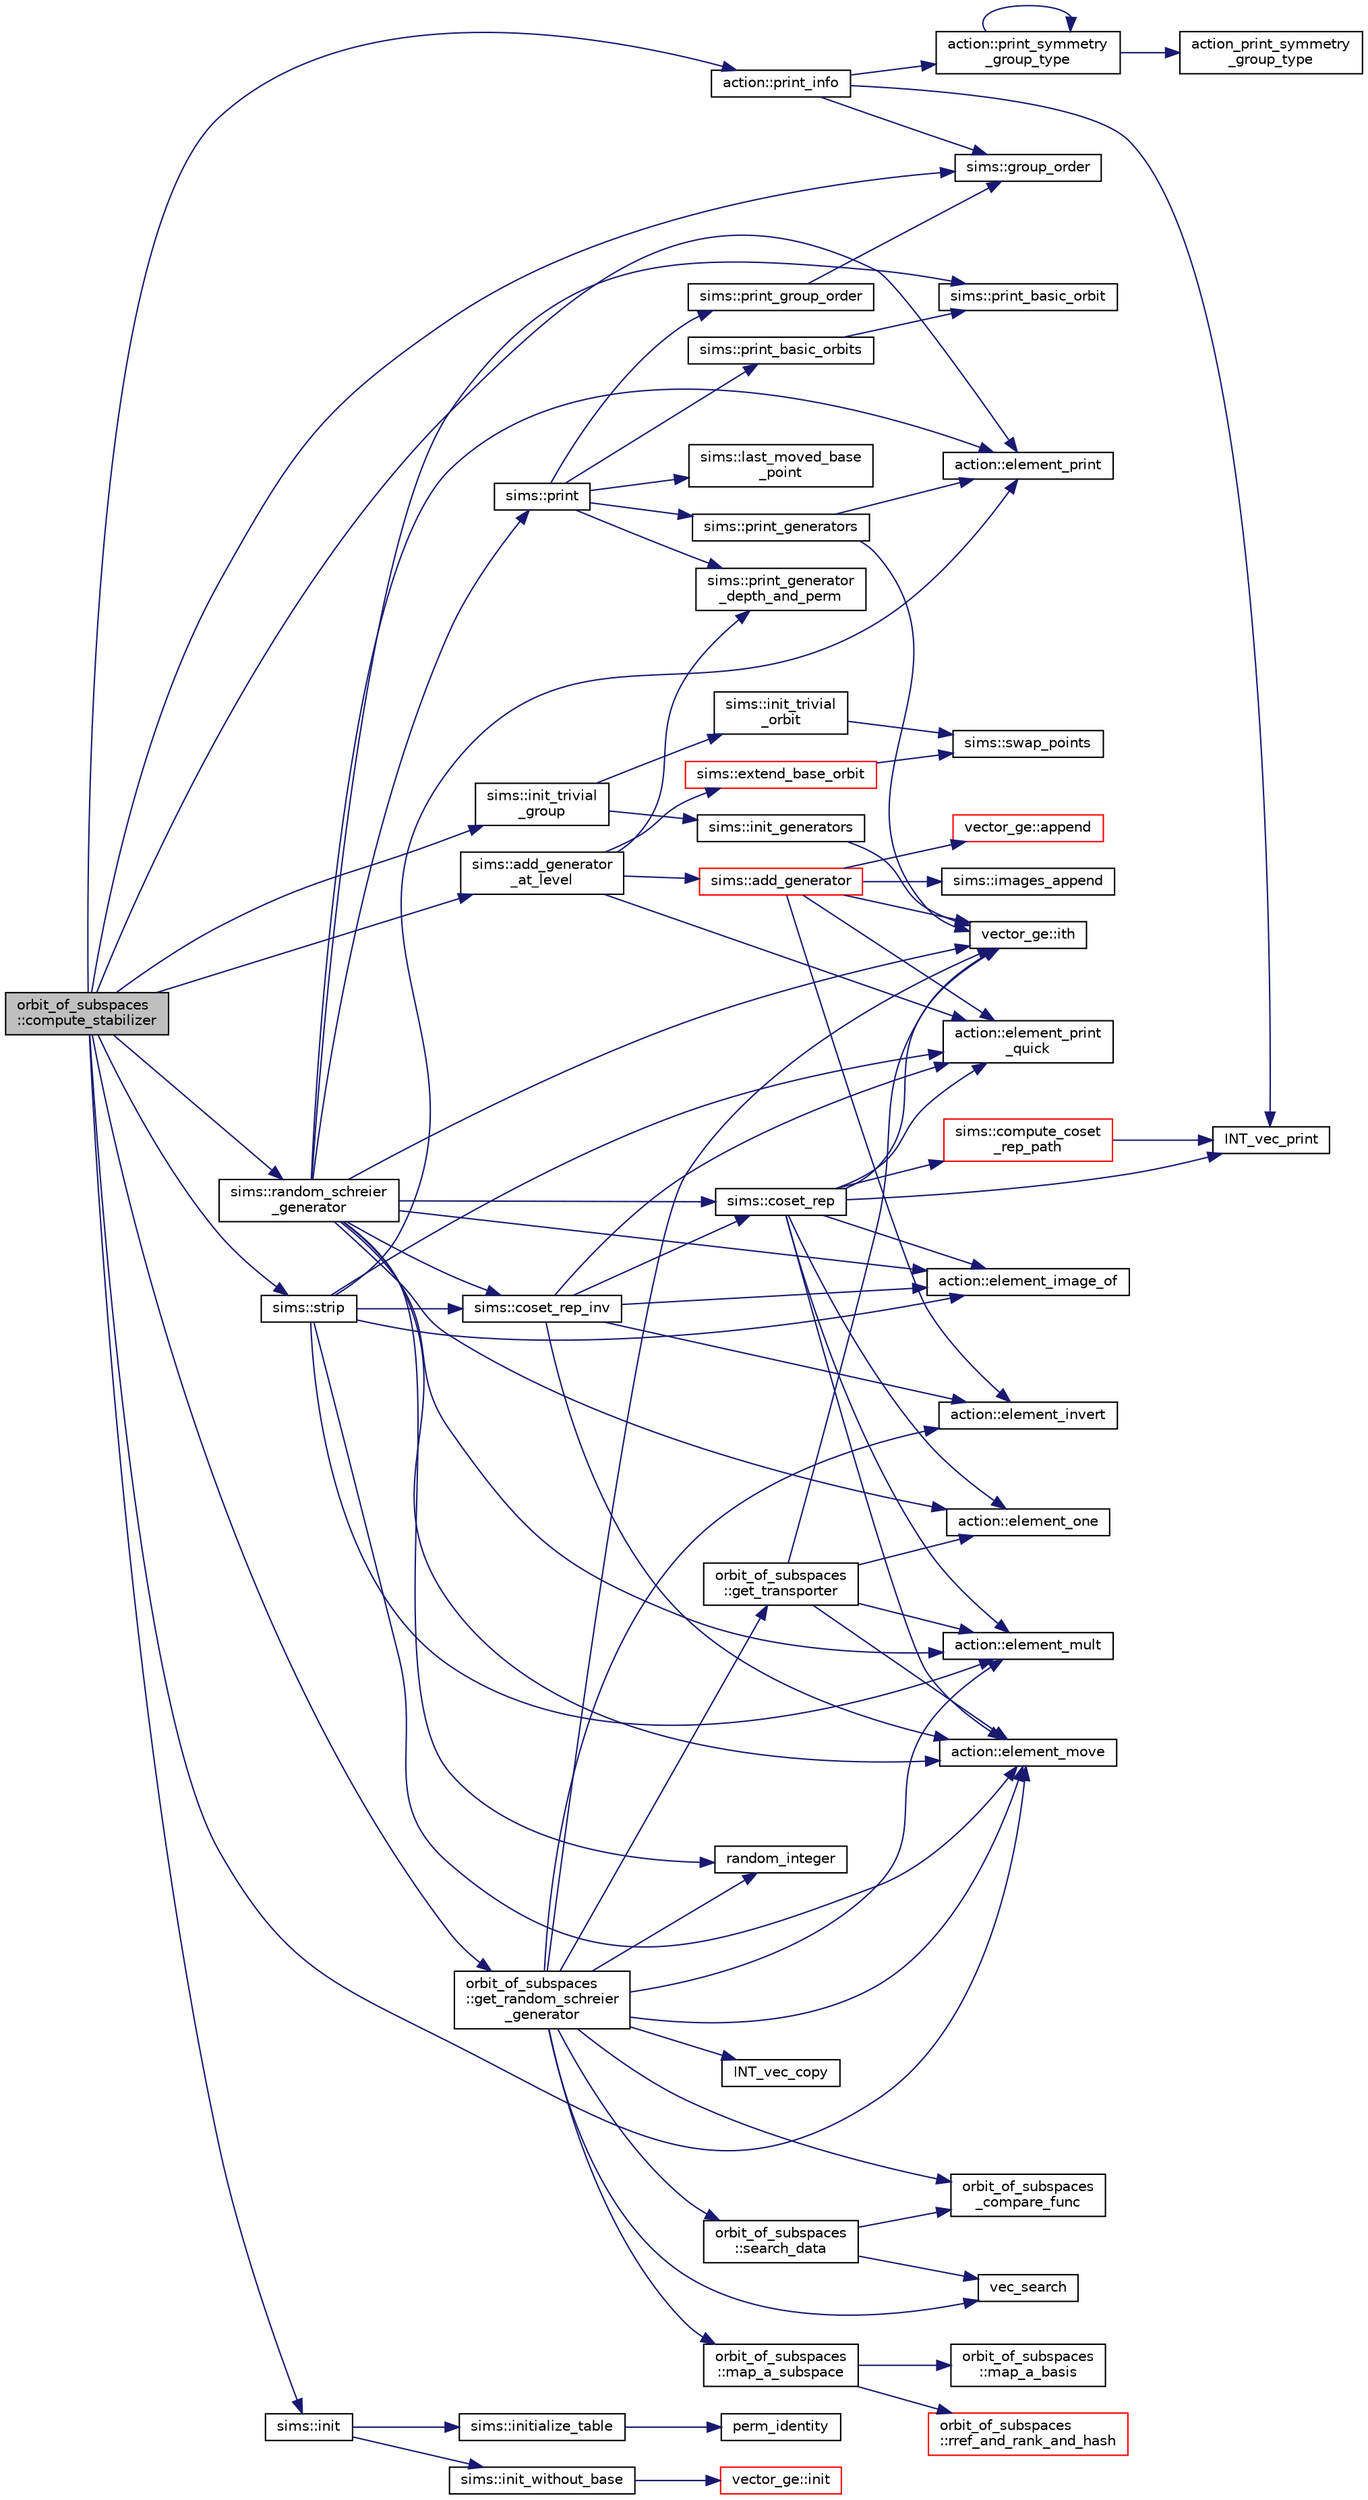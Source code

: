 digraph "orbit_of_subspaces::compute_stabilizer"
{
  edge [fontname="Helvetica",fontsize="10",labelfontname="Helvetica",labelfontsize="10"];
  node [fontname="Helvetica",fontsize="10",shape=record];
  rankdir="LR";
  Node24 [label="orbit_of_subspaces\l::compute_stabilizer",height=0.2,width=0.4,color="black", fillcolor="grey75", style="filled", fontcolor="black"];
  Node24 -> Node25 [color="midnightblue",fontsize="10",style="solid",fontname="Helvetica"];
  Node25 [label="action::print_info",height=0.2,width=0.4,color="black", fillcolor="white", style="filled",URL="$d2/d86/classaction.html#a6f89e493e5c5a32e5c3b8963d438ce86"];
  Node25 -> Node26 [color="midnightblue",fontsize="10",style="solid",fontname="Helvetica"];
  Node26 [label="action::print_symmetry\l_group_type",height=0.2,width=0.4,color="black", fillcolor="white", style="filled",URL="$d2/d86/classaction.html#aed811766c7e64fe2c853df8b0b67aa6e"];
  Node26 -> Node27 [color="midnightblue",fontsize="10",style="solid",fontname="Helvetica"];
  Node27 [label="action_print_symmetry\l_group_type",height=0.2,width=0.4,color="black", fillcolor="white", style="filled",URL="$d5/d90/action__global_8_c.html#a03666b9440c4962148eba7905b9f843c"];
  Node26 -> Node26 [color="midnightblue",fontsize="10",style="solid",fontname="Helvetica"];
  Node25 -> Node28 [color="midnightblue",fontsize="10",style="solid",fontname="Helvetica"];
  Node28 [label="INT_vec_print",height=0.2,width=0.4,color="black", fillcolor="white", style="filled",URL="$df/dbf/sajeeb_8_c.html#a79a5901af0b47dd0d694109543c027fe"];
  Node25 -> Node29 [color="midnightblue",fontsize="10",style="solid",fontname="Helvetica"];
  Node29 [label="sims::group_order",height=0.2,width=0.4,color="black", fillcolor="white", style="filled",URL="$d9/df3/classsims.html#aa442445175656570fa35febbe790efad"];
  Node24 -> Node30 [color="midnightblue",fontsize="10",style="solid",fontname="Helvetica"];
  Node30 [label="sims::init",height=0.2,width=0.4,color="black", fillcolor="white", style="filled",URL="$d9/df3/classsims.html#a02eb61ed14f75cfe4dc0770142c1bff0"];
  Node30 -> Node31 [color="midnightblue",fontsize="10",style="solid",fontname="Helvetica"];
  Node31 [label="sims::init_without_base",height=0.2,width=0.4,color="black", fillcolor="white", style="filled",URL="$d9/df3/classsims.html#a1010f2dc330b7c5ae10128c0b7dcbefd"];
  Node31 -> Node32 [color="midnightblue",fontsize="10",style="solid",fontname="Helvetica"];
  Node32 [label="vector_ge::init",height=0.2,width=0.4,color="red", fillcolor="white", style="filled",URL="$d4/d6e/classvector__ge.html#afe1d6befd1f1501e6be34afbaa9d30a8"];
  Node30 -> Node34 [color="midnightblue",fontsize="10",style="solid",fontname="Helvetica"];
  Node34 [label="sims::initialize_table",height=0.2,width=0.4,color="black", fillcolor="white", style="filled",URL="$d9/df3/classsims.html#abe36dd0812bde20447f5aaa8384596a7"];
  Node34 -> Node35 [color="midnightblue",fontsize="10",style="solid",fontname="Helvetica"];
  Node35 [label="perm_identity",height=0.2,width=0.4,color="black", fillcolor="white", style="filled",URL="$d2/d7c/combinatorics_8_c.html#aebc54d3f9c31f253ae53e3eb3b386208"];
  Node24 -> Node36 [color="midnightblue",fontsize="10",style="solid",fontname="Helvetica"];
  Node36 [label="sims::init_trivial\l_group",height=0.2,width=0.4,color="black", fillcolor="white", style="filled",URL="$d9/df3/classsims.html#a6a55a0a4e5124654f999933fd635334a"];
  Node36 -> Node37 [color="midnightblue",fontsize="10",style="solid",fontname="Helvetica"];
  Node37 [label="sims::init_generators",height=0.2,width=0.4,color="black", fillcolor="white", style="filled",URL="$d9/df3/classsims.html#aa2a7908389727bdfa05d034e8d53a818"];
  Node37 -> Node38 [color="midnightblue",fontsize="10",style="solid",fontname="Helvetica"];
  Node38 [label="vector_ge::ith",height=0.2,width=0.4,color="black", fillcolor="white", style="filled",URL="$d4/d6e/classvector__ge.html#a1ff002e8b746a9beb119d57dcd4a15ff"];
  Node36 -> Node39 [color="midnightblue",fontsize="10",style="solid",fontname="Helvetica"];
  Node39 [label="sims::init_trivial\l_orbit",height=0.2,width=0.4,color="black", fillcolor="white", style="filled",URL="$d9/df3/classsims.html#ac55702550a4671a721f78345dd9bff70"];
  Node39 -> Node40 [color="midnightblue",fontsize="10",style="solid",fontname="Helvetica"];
  Node40 [label="sims::swap_points",height=0.2,width=0.4,color="black", fillcolor="white", style="filled",URL="$d9/df3/classsims.html#a3443b4bbfb5573864c29b627562819d2"];
  Node24 -> Node29 [color="midnightblue",fontsize="10",style="solid",fontname="Helvetica"];
  Node24 -> Node41 [color="midnightblue",fontsize="10",style="solid",fontname="Helvetica"];
  Node41 [label="orbit_of_subspaces\l::get_random_schreier\l_generator",height=0.2,width=0.4,color="black", fillcolor="white", style="filled",URL="$d5/d64/classorbit__of__subspaces.html#a3515f558abf49f6d5433709a9f83fd9f"];
  Node41 -> Node42 [color="midnightblue",fontsize="10",style="solid",fontname="Helvetica"];
  Node42 [label="random_integer",height=0.2,width=0.4,color="black", fillcolor="white", style="filled",URL="$d5/db4/io__and__os_8h.html#a509937846575424b1c8863e1bb96a766"];
  Node41 -> Node43 [color="midnightblue",fontsize="10",style="solid",fontname="Helvetica"];
  Node43 [label="orbit_of_subspaces\l::get_transporter",height=0.2,width=0.4,color="black", fillcolor="white", style="filled",URL="$d5/d64/classorbit__of__subspaces.html#a8a12bc95bd872bc86e026ea09b9dd396"];
  Node43 -> Node44 [color="midnightblue",fontsize="10",style="solid",fontname="Helvetica"];
  Node44 [label="action::element_one",height=0.2,width=0.4,color="black", fillcolor="white", style="filled",URL="$d2/d86/classaction.html#a780a105daf04d6d1fe7e2f63b3c88e3b"];
  Node43 -> Node45 [color="midnightblue",fontsize="10",style="solid",fontname="Helvetica"];
  Node45 [label="action::element_mult",height=0.2,width=0.4,color="black", fillcolor="white", style="filled",URL="$d2/d86/classaction.html#ae9e36b2cae1f0f7bd7144097fa9a34b3"];
  Node43 -> Node38 [color="midnightblue",fontsize="10",style="solid",fontname="Helvetica"];
  Node43 -> Node46 [color="midnightblue",fontsize="10",style="solid",fontname="Helvetica"];
  Node46 [label="action::element_move",height=0.2,width=0.4,color="black", fillcolor="white", style="filled",URL="$d2/d86/classaction.html#a550947491bbb534d3d7951f50198a874"];
  Node41 -> Node45 [color="midnightblue",fontsize="10",style="solid",fontname="Helvetica"];
  Node41 -> Node38 [color="midnightblue",fontsize="10",style="solid",fontname="Helvetica"];
  Node41 -> Node47 [color="midnightblue",fontsize="10",style="solid",fontname="Helvetica"];
  Node47 [label="INT_vec_copy",height=0.2,width=0.4,color="black", fillcolor="white", style="filled",URL="$df/dbf/sajeeb_8_c.html#ac2d875e27e009af6ec04d17254d11075"];
  Node41 -> Node48 [color="midnightblue",fontsize="10",style="solid",fontname="Helvetica"];
  Node48 [label="orbit_of_subspaces\l::map_a_subspace",height=0.2,width=0.4,color="black", fillcolor="white", style="filled",URL="$d5/d64/classorbit__of__subspaces.html#a2aa8610550666ef263bf0a0e21e37eba"];
  Node48 -> Node49 [color="midnightblue",fontsize="10",style="solid",fontname="Helvetica"];
  Node49 [label="orbit_of_subspaces\l::map_a_basis",height=0.2,width=0.4,color="black", fillcolor="white", style="filled",URL="$d5/d64/classorbit__of__subspaces.html#addbdc7a355fbd5b5a220bdbc2023b64b"];
  Node48 -> Node50 [color="midnightblue",fontsize="10",style="solid",fontname="Helvetica"];
  Node50 [label="orbit_of_subspaces\l::rref_and_rank_and_hash",height=0.2,width=0.4,color="red", fillcolor="white", style="filled",URL="$d5/d64/classorbit__of__subspaces.html#a26de37849f6d21e531a9541245d766c1"];
  Node41 -> Node56 [color="midnightblue",fontsize="10",style="solid",fontname="Helvetica"];
  Node56 [label="orbit_of_subspaces\l::search_data",height=0.2,width=0.4,color="black", fillcolor="white", style="filled",URL="$d5/d64/classorbit__of__subspaces.html#ae9f5bcb67f33c3ea80a7ce690301dc50"];
  Node56 -> Node57 [color="midnightblue",fontsize="10",style="solid",fontname="Helvetica"];
  Node57 [label="vec_search",height=0.2,width=0.4,color="black", fillcolor="white", style="filled",URL="$d5/de2/foundations_2data__structures_2data__structures_8h.html#a2d4becb500cd39649c49f94188b31bc5"];
  Node56 -> Node58 [color="midnightblue",fontsize="10",style="solid",fontname="Helvetica"];
  Node58 [label="orbit_of_subspaces\l_compare_func",height=0.2,width=0.4,color="black", fillcolor="white", style="filled",URL="$de/d04/orbit__of__subspaces_8_c.html#a05ba8b7962f347724c63d56ea731d209"];
  Node41 -> Node57 [color="midnightblue",fontsize="10",style="solid",fontname="Helvetica"];
  Node41 -> Node58 [color="midnightblue",fontsize="10",style="solid",fontname="Helvetica"];
  Node41 -> Node59 [color="midnightblue",fontsize="10",style="solid",fontname="Helvetica"];
  Node59 [label="action::element_invert",height=0.2,width=0.4,color="black", fillcolor="white", style="filled",URL="$d2/d86/classaction.html#aa4bd01e338497714586636751fcef436"];
  Node41 -> Node46 [color="midnightblue",fontsize="10",style="solid",fontname="Helvetica"];
  Node24 -> Node60 [color="midnightblue",fontsize="10",style="solid",fontname="Helvetica"];
  Node60 [label="sims::random_schreier\l_generator",height=0.2,width=0.4,color="black", fillcolor="white", style="filled",URL="$d9/df3/classsims.html#aaa77048e586c36a7639fa61ff66e0a23"];
  Node60 -> Node44 [color="midnightblue",fontsize="10",style="solid",fontname="Helvetica"];
  Node60 -> Node42 [color="midnightblue",fontsize="10",style="solid",fontname="Helvetica"];
  Node60 -> Node61 [color="midnightblue",fontsize="10",style="solid",fontname="Helvetica"];
  Node61 [label="sims::coset_rep",height=0.2,width=0.4,color="black", fillcolor="white", style="filled",URL="$d9/df3/classsims.html#a3d669dba4d005cd2399388f27f44cd04"];
  Node61 -> Node62 [color="midnightblue",fontsize="10",style="solid",fontname="Helvetica"];
  Node62 [label="sims::compute_coset\l_rep_path",height=0.2,width=0.4,color="red", fillcolor="white", style="filled",URL="$d9/df3/classsims.html#a22a53a24eb86dcfe54cb3588776a4d96"];
  Node62 -> Node28 [color="midnightblue",fontsize="10",style="solid",fontname="Helvetica"];
  Node61 -> Node28 [color="midnightblue",fontsize="10",style="solid",fontname="Helvetica"];
  Node61 -> Node44 [color="midnightblue",fontsize="10",style="solid",fontname="Helvetica"];
  Node61 -> Node38 [color="midnightblue",fontsize="10",style="solid",fontname="Helvetica"];
  Node61 -> Node64 [color="midnightblue",fontsize="10",style="solid",fontname="Helvetica"];
  Node64 [label="action::element_print\l_quick",height=0.2,width=0.4,color="black", fillcolor="white", style="filled",URL="$d2/d86/classaction.html#a4844680cf6750396f76494a28655265b"];
  Node61 -> Node45 [color="midnightblue",fontsize="10",style="solid",fontname="Helvetica"];
  Node61 -> Node46 [color="midnightblue",fontsize="10",style="solid",fontname="Helvetica"];
  Node61 -> Node65 [color="midnightblue",fontsize="10",style="solid",fontname="Helvetica"];
  Node65 [label="action::element_image_of",height=0.2,width=0.4,color="black", fillcolor="white", style="filled",URL="$d2/d86/classaction.html#ae09559d4537a048fc860f8a74a31393d"];
  Node60 -> Node65 [color="midnightblue",fontsize="10",style="solid",fontname="Helvetica"];
  Node60 -> Node66 [color="midnightblue",fontsize="10",style="solid",fontname="Helvetica"];
  Node66 [label="sims::print_basic_orbit",height=0.2,width=0.4,color="black", fillcolor="white", style="filled",URL="$d9/df3/classsims.html#ae777e80bb7cef4f757c701173f924a6d"];
  Node60 -> Node67 [color="midnightblue",fontsize="10",style="solid",fontname="Helvetica"];
  Node67 [label="action::element_print",height=0.2,width=0.4,color="black", fillcolor="white", style="filled",URL="$d2/d86/classaction.html#ae38c3ef3c1125213733d63c6fc3c40cd"];
  Node60 -> Node38 [color="midnightblue",fontsize="10",style="solid",fontname="Helvetica"];
  Node60 -> Node45 [color="midnightblue",fontsize="10",style="solid",fontname="Helvetica"];
  Node60 -> Node46 [color="midnightblue",fontsize="10",style="solid",fontname="Helvetica"];
  Node60 -> Node68 [color="midnightblue",fontsize="10",style="solid",fontname="Helvetica"];
  Node68 [label="sims::print",height=0.2,width=0.4,color="black", fillcolor="white", style="filled",URL="$d9/df3/classsims.html#a93c3d22dc3ac6d78acc60bad65234944"];
  Node68 -> Node69 [color="midnightblue",fontsize="10",style="solid",fontname="Helvetica"];
  Node69 [label="sims::last_moved_base\l_point",height=0.2,width=0.4,color="black", fillcolor="white", style="filled",URL="$d9/df3/classsims.html#ab7549d6212df09ad5fdcc8b5edbe8806"];
  Node68 -> Node70 [color="midnightblue",fontsize="10",style="solid",fontname="Helvetica"];
  Node70 [label="sims::print_group_order",height=0.2,width=0.4,color="black", fillcolor="white", style="filled",URL="$d9/df3/classsims.html#a2fc3bfc40a993e0a6902374465304c0c"];
  Node70 -> Node29 [color="midnightblue",fontsize="10",style="solid",fontname="Helvetica"];
  Node68 -> Node71 [color="midnightblue",fontsize="10",style="solid",fontname="Helvetica"];
  Node71 [label="sims::print_generator\l_depth_and_perm",height=0.2,width=0.4,color="black", fillcolor="white", style="filled",URL="$d9/df3/classsims.html#a4630b82437f49635da45c5fc1953d919"];
  Node68 -> Node72 [color="midnightblue",fontsize="10",style="solid",fontname="Helvetica"];
  Node72 [label="sims::print_generators",height=0.2,width=0.4,color="black", fillcolor="white", style="filled",URL="$d9/df3/classsims.html#a49dfebd7ef9b23cb3c1264bc462f2233"];
  Node72 -> Node67 [color="midnightblue",fontsize="10",style="solid",fontname="Helvetica"];
  Node72 -> Node38 [color="midnightblue",fontsize="10",style="solid",fontname="Helvetica"];
  Node68 -> Node73 [color="midnightblue",fontsize="10",style="solid",fontname="Helvetica"];
  Node73 [label="sims::print_basic_orbits",height=0.2,width=0.4,color="black", fillcolor="white", style="filled",URL="$d9/df3/classsims.html#ab26955fba9bb5a6fe176b4f12d0a6c5a"];
  Node73 -> Node66 [color="midnightblue",fontsize="10",style="solid",fontname="Helvetica"];
  Node60 -> Node74 [color="midnightblue",fontsize="10",style="solid",fontname="Helvetica"];
  Node74 [label="sims::coset_rep_inv",height=0.2,width=0.4,color="black", fillcolor="white", style="filled",URL="$d9/df3/classsims.html#a388f523d4ec997fce4e9ede924de99b9"];
  Node74 -> Node61 [color="midnightblue",fontsize="10",style="solid",fontname="Helvetica"];
  Node74 -> Node64 [color="midnightblue",fontsize="10",style="solid",fontname="Helvetica"];
  Node74 -> Node65 [color="midnightblue",fontsize="10",style="solid",fontname="Helvetica"];
  Node74 -> Node59 [color="midnightblue",fontsize="10",style="solid",fontname="Helvetica"];
  Node74 -> Node46 [color="midnightblue",fontsize="10",style="solid",fontname="Helvetica"];
  Node24 -> Node46 [color="midnightblue",fontsize="10",style="solid",fontname="Helvetica"];
  Node24 -> Node75 [color="midnightblue",fontsize="10",style="solid",fontname="Helvetica"];
  Node75 [label="sims::strip",height=0.2,width=0.4,color="black", fillcolor="white", style="filled",URL="$d9/df3/classsims.html#a4d902cab732ddf9f60788dda85b0a775"];
  Node75 -> Node64 [color="midnightblue",fontsize="10",style="solid",fontname="Helvetica"];
  Node75 -> Node46 [color="midnightblue",fontsize="10",style="solid",fontname="Helvetica"];
  Node75 -> Node65 [color="midnightblue",fontsize="10",style="solid",fontname="Helvetica"];
  Node75 -> Node74 [color="midnightblue",fontsize="10",style="solid",fontname="Helvetica"];
  Node75 -> Node67 [color="midnightblue",fontsize="10",style="solid",fontname="Helvetica"];
  Node75 -> Node45 [color="midnightblue",fontsize="10",style="solid",fontname="Helvetica"];
  Node24 -> Node67 [color="midnightblue",fontsize="10",style="solid",fontname="Helvetica"];
  Node24 -> Node76 [color="midnightblue",fontsize="10",style="solid",fontname="Helvetica"];
  Node76 [label="sims::add_generator\l_at_level",height=0.2,width=0.4,color="black", fillcolor="white", style="filled",URL="$d9/df3/classsims.html#ac9f0f17058381524d70645e9d6893e4d"];
  Node76 -> Node64 [color="midnightblue",fontsize="10",style="solid",fontname="Helvetica"];
  Node76 -> Node77 [color="midnightblue",fontsize="10",style="solid",fontname="Helvetica"];
  Node77 [label="sims::add_generator",height=0.2,width=0.4,color="red", fillcolor="white", style="filled",URL="$d9/df3/classsims.html#add28c3fa3ed9825c7ccb4b1fb7ac22d4"];
  Node77 -> Node64 [color="midnightblue",fontsize="10",style="solid",fontname="Helvetica"];
  Node77 -> Node78 [color="midnightblue",fontsize="10",style="solid",fontname="Helvetica"];
  Node78 [label="vector_ge::append",height=0.2,width=0.4,color="red", fillcolor="white", style="filled",URL="$d4/d6e/classvector__ge.html#a6e24ff78ee23cd3e94b266038f059e83"];
  Node77 -> Node59 [color="midnightblue",fontsize="10",style="solid",fontname="Helvetica"];
  Node77 -> Node38 [color="midnightblue",fontsize="10",style="solid",fontname="Helvetica"];
  Node77 -> Node81 [color="midnightblue",fontsize="10",style="solid",fontname="Helvetica"];
  Node81 [label="sims::images_append",height=0.2,width=0.4,color="black", fillcolor="white", style="filled",URL="$d9/df3/classsims.html#a2eedbb17ba9644f7d57d81dafab0eb01"];
  Node76 -> Node71 [color="midnightblue",fontsize="10",style="solid",fontname="Helvetica"];
  Node76 -> Node84 [color="midnightblue",fontsize="10",style="solid",fontname="Helvetica"];
  Node84 [label="sims::extend_base_orbit",height=0.2,width=0.4,color="red", fillcolor="white", style="filled",URL="$d9/df3/classsims.html#a1ded039dbe83239f4e116fe5b84fdcea"];
  Node84 -> Node40 [color="midnightblue",fontsize="10",style="solid",fontname="Helvetica"];
}
